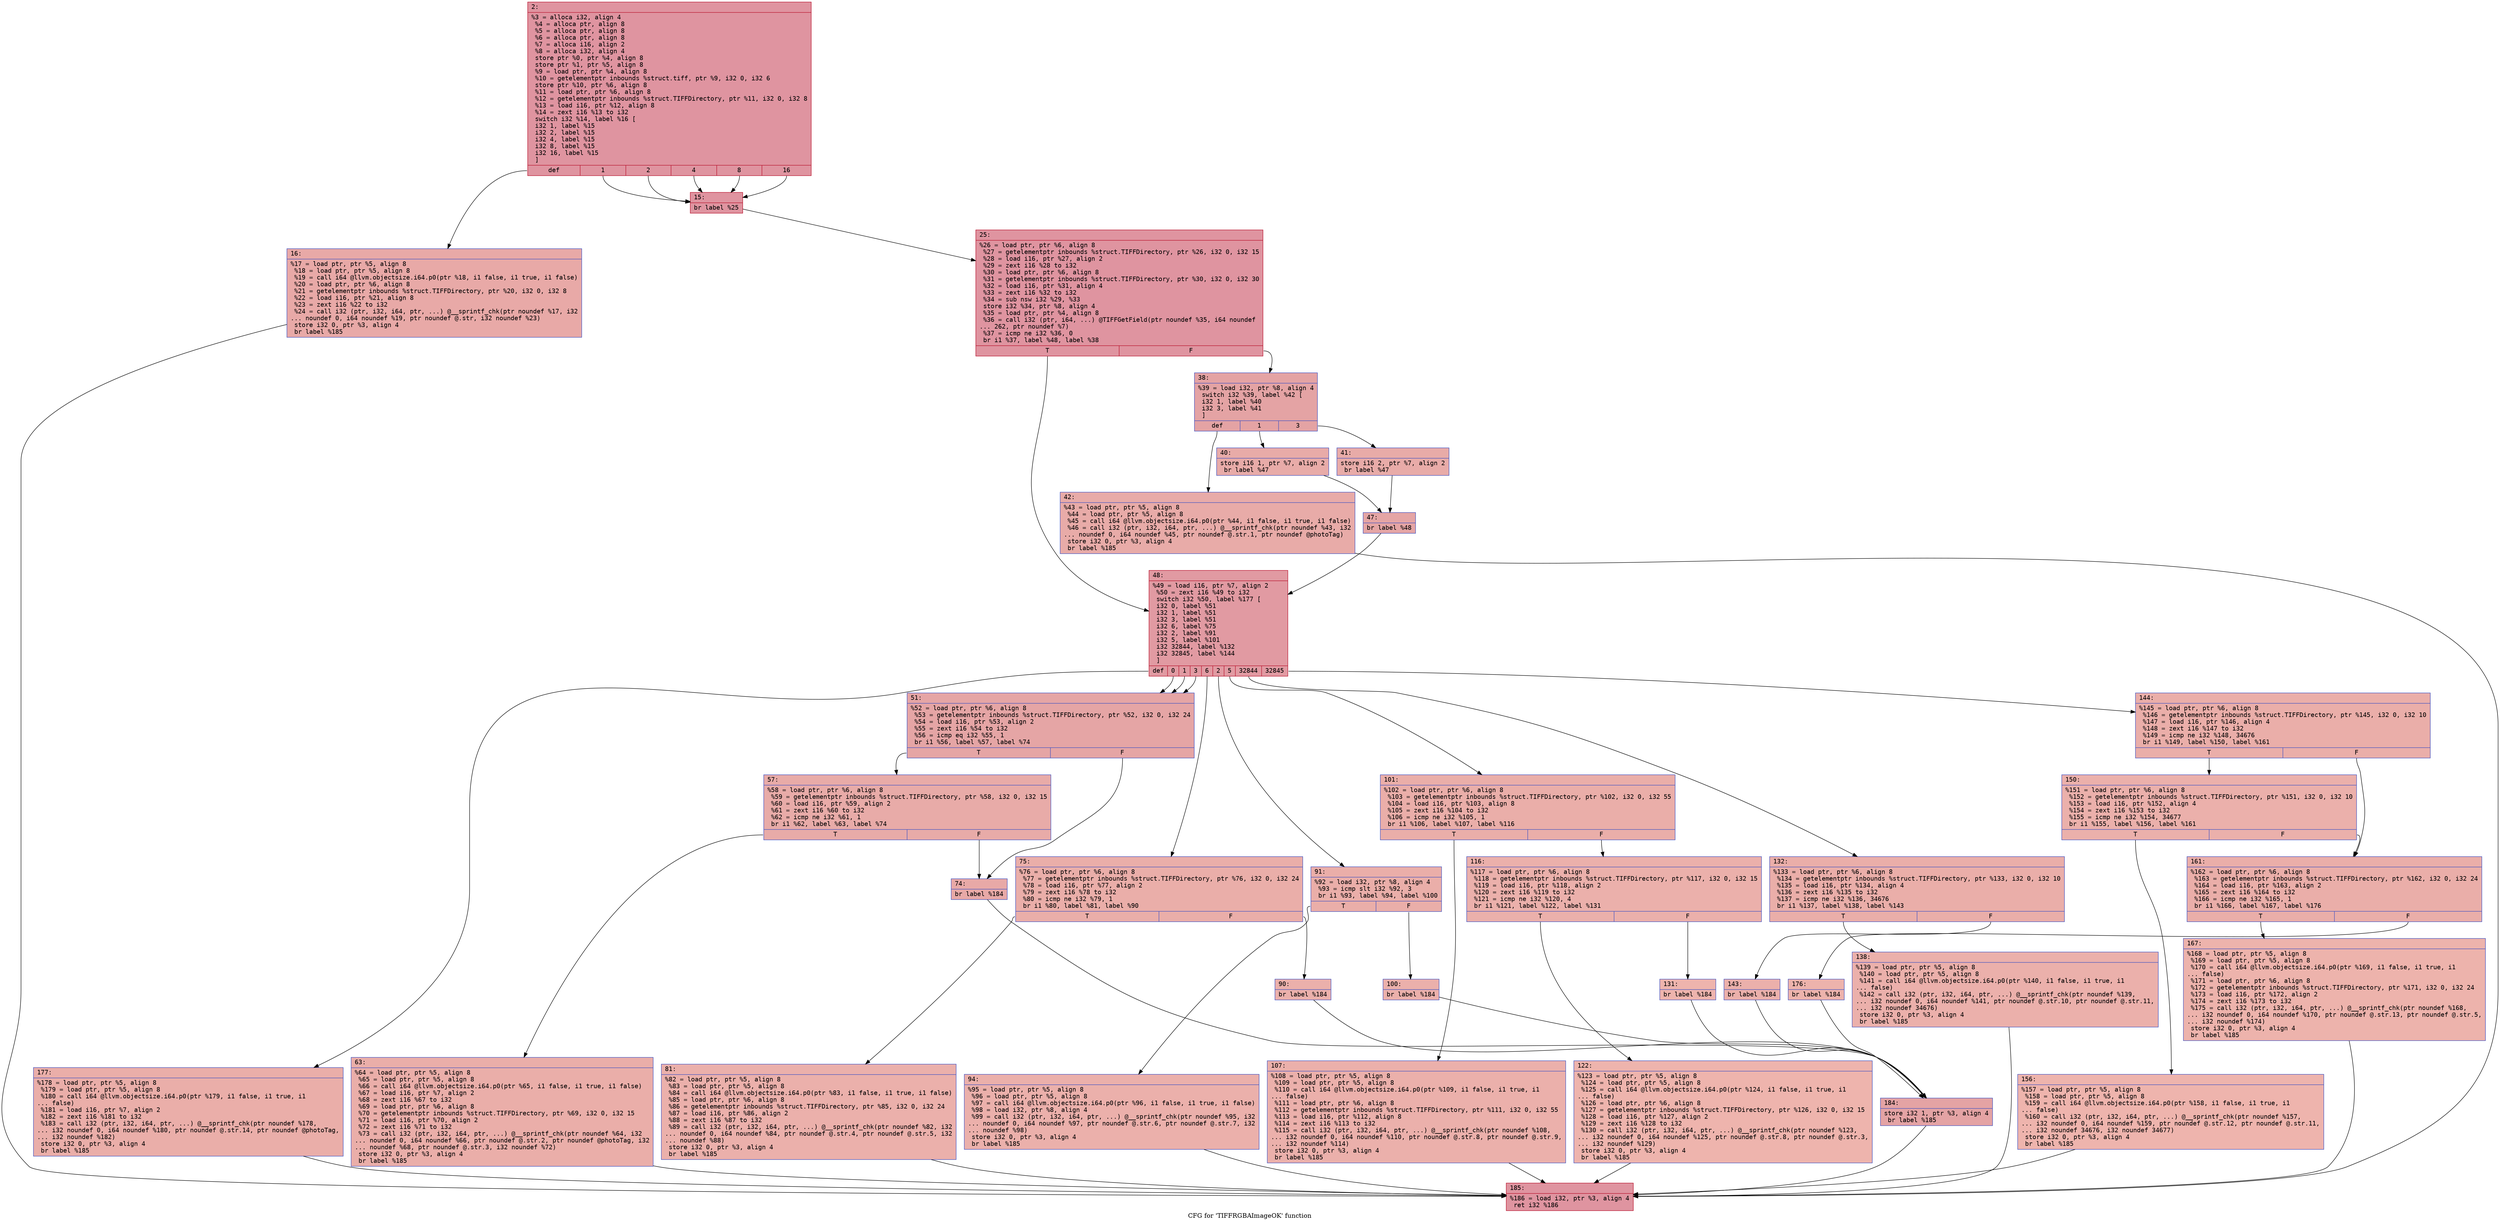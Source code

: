 digraph "CFG for 'TIFFRGBAImageOK' function" {
	label="CFG for 'TIFFRGBAImageOK' function";

	Node0x600002a36300 [shape=record,color="#b70d28ff", style=filled, fillcolor="#b70d2870" fontname="Courier",label="{2:\l|  %3 = alloca i32, align 4\l  %4 = alloca ptr, align 8\l  %5 = alloca ptr, align 8\l  %6 = alloca ptr, align 8\l  %7 = alloca i16, align 2\l  %8 = alloca i32, align 4\l  store ptr %0, ptr %4, align 8\l  store ptr %1, ptr %5, align 8\l  %9 = load ptr, ptr %4, align 8\l  %10 = getelementptr inbounds %struct.tiff, ptr %9, i32 0, i32 6\l  store ptr %10, ptr %6, align 8\l  %11 = load ptr, ptr %6, align 8\l  %12 = getelementptr inbounds %struct.TIFFDirectory, ptr %11, i32 0, i32 8\l  %13 = load i16, ptr %12, align 8\l  %14 = zext i16 %13 to i32\l  switch i32 %14, label %16 [\l    i32 1, label %15\l    i32 2, label %15\l    i32 4, label %15\l    i32 8, label %15\l    i32 16, label %15\l  ]\l|{<s0>def|<s1>1|<s2>2|<s3>4|<s4>8|<s5>16}}"];
	Node0x600002a36300:s0 -> Node0x600002a363a0[tooltip="2 -> 16\nProbability 16.67%" ];
	Node0x600002a36300:s1 -> Node0x600002a36350[tooltip="2 -> 15\nProbability 83.33%" ];
	Node0x600002a36300:s2 -> Node0x600002a36350[tooltip="2 -> 15\nProbability 83.33%" ];
	Node0x600002a36300:s3 -> Node0x600002a36350[tooltip="2 -> 15\nProbability 83.33%" ];
	Node0x600002a36300:s4 -> Node0x600002a36350[tooltip="2 -> 15\nProbability 83.33%" ];
	Node0x600002a36300:s5 -> Node0x600002a36350[tooltip="2 -> 15\nProbability 83.33%" ];
	Node0x600002a36350 [shape=record,color="#b70d28ff", style=filled, fillcolor="#b70d2870" fontname="Courier",label="{15:\l|  br label %25\l}"];
	Node0x600002a36350 -> Node0x600002a363f0[tooltip="15 -> 25\nProbability 100.00%" ];
	Node0x600002a363a0 [shape=record,color="#3d50c3ff", style=filled, fillcolor="#ca3b3770" fontname="Courier",label="{16:\l|  %17 = load ptr, ptr %5, align 8\l  %18 = load ptr, ptr %5, align 8\l  %19 = call i64 @llvm.objectsize.i64.p0(ptr %18, i1 false, i1 true, i1 false)\l  %20 = load ptr, ptr %6, align 8\l  %21 = getelementptr inbounds %struct.TIFFDirectory, ptr %20, i32 0, i32 8\l  %22 = load i16, ptr %21, align 8\l  %23 = zext i16 %22 to i32\l  %24 = call i32 (ptr, i32, i64, ptr, ...) @__sprintf_chk(ptr noundef %17, i32\l... noundef 0, i64 noundef %19, ptr noundef @.str, i32 noundef %23)\l  store i32 0, ptr %3, align 4\l  br label %185\l}"];
	Node0x600002a363a0 -> Node0x600002a36e40[tooltip="16 -> 185\nProbability 100.00%" ];
	Node0x600002a363f0 [shape=record,color="#b70d28ff", style=filled, fillcolor="#b70d2870" fontname="Courier",label="{25:\l|  %26 = load ptr, ptr %6, align 8\l  %27 = getelementptr inbounds %struct.TIFFDirectory, ptr %26, i32 0, i32 15\l  %28 = load i16, ptr %27, align 2\l  %29 = zext i16 %28 to i32\l  %30 = load ptr, ptr %6, align 8\l  %31 = getelementptr inbounds %struct.TIFFDirectory, ptr %30, i32 0, i32 30\l  %32 = load i16, ptr %31, align 4\l  %33 = zext i16 %32 to i32\l  %34 = sub nsw i32 %29, %33\l  store i32 %34, ptr %8, align 4\l  %35 = load ptr, ptr %4, align 8\l  %36 = call i32 (ptr, i64, ...) @TIFFGetField(ptr noundef %35, i64 noundef\l... 262, ptr noundef %7)\l  %37 = icmp ne i32 %36, 0\l  br i1 %37, label %48, label %38\l|{<s0>T|<s1>F}}"];
	Node0x600002a363f0:s0 -> Node0x600002a365d0[tooltip="25 -> 48\nProbability 62.50%" ];
	Node0x600002a363f0:s1 -> Node0x600002a36440[tooltip="25 -> 38\nProbability 37.50%" ];
	Node0x600002a36440 [shape=record,color="#3d50c3ff", style=filled, fillcolor="#c32e3170" fontname="Courier",label="{38:\l|  %39 = load i32, ptr %8, align 4\l  switch i32 %39, label %42 [\l    i32 1, label %40\l    i32 3, label %41\l  ]\l|{<s0>def|<s1>1|<s2>3}}"];
	Node0x600002a36440:s0 -> Node0x600002a36530[tooltip="38 -> 42\nProbability 33.33%" ];
	Node0x600002a36440:s1 -> Node0x600002a36490[tooltip="38 -> 40\nProbability 33.33%" ];
	Node0x600002a36440:s2 -> Node0x600002a364e0[tooltip="38 -> 41\nProbability 33.33%" ];
	Node0x600002a36490 [shape=record,color="#3d50c3ff", style=filled, fillcolor="#cc403a70" fontname="Courier",label="{40:\l|  store i16 1, ptr %7, align 2\l  br label %47\l}"];
	Node0x600002a36490 -> Node0x600002a36580[tooltip="40 -> 47\nProbability 100.00%" ];
	Node0x600002a364e0 [shape=record,color="#3d50c3ff", style=filled, fillcolor="#cc403a70" fontname="Courier",label="{41:\l|  store i16 2, ptr %7, align 2\l  br label %47\l}"];
	Node0x600002a364e0 -> Node0x600002a36580[tooltip="41 -> 47\nProbability 100.00%" ];
	Node0x600002a36530 [shape=record,color="#3d50c3ff", style=filled, fillcolor="#cc403a70" fontname="Courier",label="{42:\l|  %43 = load ptr, ptr %5, align 8\l  %44 = load ptr, ptr %5, align 8\l  %45 = call i64 @llvm.objectsize.i64.p0(ptr %44, i1 false, i1 true, i1 false)\l  %46 = call i32 (ptr, i32, i64, ptr, ...) @__sprintf_chk(ptr noundef %43, i32\l... noundef 0, i64 noundef %45, ptr noundef @.str.1, ptr noundef @photoTag)\l  store i32 0, ptr %3, align 4\l  br label %185\l}"];
	Node0x600002a36530 -> Node0x600002a36e40[tooltip="42 -> 185\nProbability 100.00%" ];
	Node0x600002a36580 [shape=record,color="#3d50c3ff", style=filled, fillcolor="#c5333470" fontname="Courier",label="{47:\l|  br label %48\l}"];
	Node0x600002a36580 -> Node0x600002a365d0[tooltip="47 -> 48\nProbability 100.00%" ];
	Node0x600002a365d0 [shape=record,color="#b70d28ff", style=filled, fillcolor="#bb1b2c70" fontname="Courier",label="{48:\l|  %49 = load i16, ptr %7, align 2\l  %50 = zext i16 %49 to i32\l  switch i32 %50, label %177 [\l    i32 0, label %51\l    i32 1, label %51\l    i32 3, label %51\l    i32 6, label %75\l    i32 2, label %91\l    i32 5, label %101\l    i32 32844, label %132\l    i32 32845, label %144\l  ]\l|{<s0>def|<s1>0|<s2>1|<s3>3|<s4>6|<s5>2|<s6>5|<s7>32844|<s8>32845}}"];
	Node0x600002a365d0:s0 -> Node0x600002a36da0[tooltip="48 -> 177\nProbability 11.11%" ];
	Node0x600002a365d0:s1 -> Node0x600002a36620[tooltip="48 -> 51\nProbability 33.33%" ];
	Node0x600002a365d0:s2 -> Node0x600002a36620[tooltip="48 -> 51\nProbability 33.33%" ];
	Node0x600002a365d0:s3 -> Node0x600002a36620[tooltip="48 -> 51\nProbability 33.33%" ];
	Node0x600002a365d0:s4 -> Node0x600002a36760[tooltip="48 -> 75\nProbability 11.11%" ];
	Node0x600002a365d0:s5 -> Node0x600002a36850[tooltip="48 -> 91\nProbability 11.11%" ];
	Node0x600002a365d0:s6 -> Node0x600002a36940[tooltip="48 -> 101\nProbability 11.11%" ];
	Node0x600002a365d0:s7 -> Node0x600002a36ad0[tooltip="48 -> 132\nProbability 11.11%" ];
	Node0x600002a365d0:s8 -> Node0x600002a36bc0[tooltip="48 -> 144\nProbability 11.11%" ];
	Node0x600002a36620 [shape=record,color="#3d50c3ff", style=filled, fillcolor="#c5333470" fontname="Courier",label="{51:\l|  %52 = load ptr, ptr %6, align 8\l  %53 = getelementptr inbounds %struct.TIFFDirectory, ptr %52, i32 0, i32 24\l  %54 = load i16, ptr %53, align 2\l  %55 = zext i16 %54 to i32\l  %56 = icmp eq i32 %55, 1\l  br i1 %56, label %57, label %74\l|{<s0>T|<s1>F}}"];
	Node0x600002a36620:s0 -> Node0x600002a36670[tooltip="51 -> 57\nProbability 50.00%" ];
	Node0x600002a36620:s1 -> Node0x600002a36710[tooltip="51 -> 74\nProbability 50.00%" ];
	Node0x600002a36670 [shape=record,color="#3d50c3ff", style=filled, fillcolor="#cc403a70" fontname="Courier",label="{57:\l|  %58 = load ptr, ptr %6, align 8\l  %59 = getelementptr inbounds %struct.TIFFDirectory, ptr %58, i32 0, i32 15\l  %60 = load i16, ptr %59, align 2\l  %61 = zext i16 %60 to i32\l  %62 = icmp ne i32 %61, 1\l  br i1 %62, label %63, label %74\l|{<s0>T|<s1>F}}"];
	Node0x600002a36670:s0 -> Node0x600002a366c0[tooltip="57 -> 63\nProbability 50.00%" ];
	Node0x600002a36670:s1 -> Node0x600002a36710[tooltip="57 -> 74\nProbability 50.00%" ];
	Node0x600002a366c0 [shape=record,color="#3d50c3ff", style=filled, fillcolor="#d0473d70" fontname="Courier",label="{63:\l|  %64 = load ptr, ptr %5, align 8\l  %65 = load ptr, ptr %5, align 8\l  %66 = call i64 @llvm.objectsize.i64.p0(ptr %65, i1 false, i1 true, i1 false)\l  %67 = load i16, ptr %7, align 2\l  %68 = zext i16 %67 to i32\l  %69 = load ptr, ptr %6, align 8\l  %70 = getelementptr inbounds %struct.TIFFDirectory, ptr %69, i32 0, i32 15\l  %71 = load i16, ptr %70, align 2\l  %72 = zext i16 %71 to i32\l  %73 = call i32 (ptr, i32, i64, ptr, ...) @__sprintf_chk(ptr noundef %64, i32\l... noundef 0, i64 noundef %66, ptr noundef @.str.2, ptr noundef @photoTag, i32\l... noundef %68, ptr noundef @.str.3, i32 noundef %72)\l  store i32 0, ptr %3, align 4\l  br label %185\l}"];
	Node0x600002a366c0 -> Node0x600002a36e40[tooltip="63 -> 185\nProbability 100.00%" ];
	Node0x600002a36710 [shape=record,color="#3d50c3ff", style=filled, fillcolor="#ca3b3770" fontname="Courier",label="{74:\l|  br label %184\l}"];
	Node0x600002a36710 -> Node0x600002a36df0[tooltip="74 -> 184\nProbability 100.00%" ];
	Node0x600002a36760 [shape=record,color="#3d50c3ff", style=filled, fillcolor="#d0473d70" fontname="Courier",label="{75:\l|  %76 = load ptr, ptr %6, align 8\l  %77 = getelementptr inbounds %struct.TIFFDirectory, ptr %76, i32 0, i32 24\l  %78 = load i16, ptr %77, align 2\l  %79 = zext i16 %78 to i32\l  %80 = icmp ne i32 %79, 1\l  br i1 %80, label %81, label %90\l|{<s0>T|<s1>F}}"];
	Node0x600002a36760:s0 -> Node0x600002a367b0[tooltip="75 -> 81\nProbability 50.00%" ];
	Node0x600002a36760:s1 -> Node0x600002a36800[tooltip="75 -> 90\nProbability 50.00%" ];
	Node0x600002a367b0 [shape=record,color="#3d50c3ff", style=filled, fillcolor="#d24b4070" fontname="Courier",label="{81:\l|  %82 = load ptr, ptr %5, align 8\l  %83 = load ptr, ptr %5, align 8\l  %84 = call i64 @llvm.objectsize.i64.p0(ptr %83, i1 false, i1 true, i1 false)\l  %85 = load ptr, ptr %6, align 8\l  %86 = getelementptr inbounds %struct.TIFFDirectory, ptr %85, i32 0, i32 24\l  %87 = load i16, ptr %86, align 2\l  %88 = zext i16 %87 to i32\l  %89 = call i32 (ptr, i32, i64, ptr, ...) @__sprintf_chk(ptr noundef %82, i32\l... noundef 0, i64 noundef %84, ptr noundef @.str.4, ptr noundef @.str.5, i32\l... noundef %88)\l  store i32 0, ptr %3, align 4\l  br label %185\l}"];
	Node0x600002a367b0 -> Node0x600002a36e40[tooltip="81 -> 185\nProbability 100.00%" ];
	Node0x600002a36800 [shape=record,color="#3d50c3ff", style=filled, fillcolor="#d24b4070" fontname="Courier",label="{90:\l|  br label %184\l}"];
	Node0x600002a36800 -> Node0x600002a36df0[tooltip="90 -> 184\nProbability 100.00%" ];
	Node0x600002a36850 [shape=record,color="#3d50c3ff", style=filled, fillcolor="#d0473d70" fontname="Courier",label="{91:\l|  %92 = load i32, ptr %8, align 4\l  %93 = icmp slt i32 %92, 3\l  br i1 %93, label %94, label %100\l|{<s0>T|<s1>F}}"];
	Node0x600002a36850:s0 -> Node0x600002a368a0[tooltip="91 -> 94\nProbability 50.00%" ];
	Node0x600002a36850:s1 -> Node0x600002a368f0[tooltip="91 -> 100\nProbability 50.00%" ];
	Node0x600002a368a0 [shape=record,color="#3d50c3ff", style=filled, fillcolor="#d24b4070" fontname="Courier",label="{94:\l|  %95 = load ptr, ptr %5, align 8\l  %96 = load ptr, ptr %5, align 8\l  %97 = call i64 @llvm.objectsize.i64.p0(ptr %96, i1 false, i1 true, i1 false)\l  %98 = load i32, ptr %8, align 4\l  %99 = call i32 (ptr, i32, i64, ptr, ...) @__sprintf_chk(ptr noundef %95, i32\l... noundef 0, i64 noundef %97, ptr noundef @.str.6, ptr noundef @.str.7, i32\l... noundef %98)\l  store i32 0, ptr %3, align 4\l  br label %185\l}"];
	Node0x600002a368a0 -> Node0x600002a36e40[tooltip="94 -> 185\nProbability 100.00%" ];
	Node0x600002a368f0 [shape=record,color="#3d50c3ff", style=filled, fillcolor="#d24b4070" fontname="Courier",label="{100:\l|  br label %184\l}"];
	Node0x600002a368f0 -> Node0x600002a36df0[tooltip="100 -> 184\nProbability 100.00%" ];
	Node0x600002a36940 [shape=record,color="#3d50c3ff", style=filled, fillcolor="#d0473d70" fontname="Courier",label="{101:\l|  %102 = load ptr, ptr %6, align 8\l  %103 = getelementptr inbounds %struct.TIFFDirectory, ptr %102, i32 0, i32 55\l  %104 = load i16, ptr %103, align 8\l  %105 = zext i16 %104 to i32\l  %106 = icmp ne i32 %105, 1\l  br i1 %106, label %107, label %116\l|{<s0>T|<s1>F}}"];
	Node0x600002a36940:s0 -> Node0x600002a36990[tooltip="101 -> 107\nProbability 50.00%" ];
	Node0x600002a36940:s1 -> Node0x600002a369e0[tooltip="101 -> 116\nProbability 50.00%" ];
	Node0x600002a36990 [shape=record,color="#3d50c3ff", style=filled, fillcolor="#d24b4070" fontname="Courier",label="{107:\l|  %108 = load ptr, ptr %5, align 8\l  %109 = load ptr, ptr %5, align 8\l  %110 = call i64 @llvm.objectsize.i64.p0(ptr %109, i1 false, i1 true, i1\l... false)\l  %111 = load ptr, ptr %6, align 8\l  %112 = getelementptr inbounds %struct.TIFFDirectory, ptr %111, i32 0, i32 55\l  %113 = load i16, ptr %112, align 8\l  %114 = zext i16 %113 to i32\l  %115 = call i32 (ptr, i32, i64, ptr, ...) @__sprintf_chk(ptr noundef %108,\l... i32 noundef 0, i64 noundef %110, ptr noundef @.str.8, ptr noundef @.str.9,\l... i32 noundef %114)\l  store i32 0, ptr %3, align 4\l  br label %185\l}"];
	Node0x600002a36990 -> Node0x600002a36e40[tooltip="107 -> 185\nProbability 100.00%" ];
	Node0x600002a369e0 [shape=record,color="#3d50c3ff", style=filled, fillcolor="#d24b4070" fontname="Courier",label="{116:\l|  %117 = load ptr, ptr %6, align 8\l  %118 = getelementptr inbounds %struct.TIFFDirectory, ptr %117, i32 0, i32 15\l  %119 = load i16, ptr %118, align 2\l  %120 = zext i16 %119 to i32\l  %121 = icmp ne i32 %120, 4\l  br i1 %121, label %122, label %131\l|{<s0>T|<s1>F}}"];
	Node0x600002a369e0:s0 -> Node0x600002a36a30[tooltip="116 -> 122\nProbability 50.00%" ];
	Node0x600002a369e0:s1 -> Node0x600002a36a80[tooltip="116 -> 131\nProbability 50.00%" ];
	Node0x600002a36a30 [shape=record,color="#3d50c3ff", style=filled, fillcolor="#d8564670" fontname="Courier",label="{122:\l|  %123 = load ptr, ptr %5, align 8\l  %124 = load ptr, ptr %5, align 8\l  %125 = call i64 @llvm.objectsize.i64.p0(ptr %124, i1 false, i1 true, i1\l... false)\l  %126 = load ptr, ptr %6, align 8\l  %127 = getelementptr inbounds %struct.TIFFDirectory, ptr %126, i32 0, i32 15\l  %128 = load i16, ptr %127, align 2\l  %129 = zext i16 %128 to i32\l  %130 = call i32 (ptr, i32, i64, ptr, ...) @__sprintf_chk(ptr noundef %123,\l... i32 noundef 0, i64 noundef %125, ptr noundef @.str.8, ptr noundef @.str.3,\l... i32 noundef %129)\l  store i32 0, ptr %3, align 4\l  br label %185\l}"];
	Node0x600002a36a30 -> Node0x600002a36e40[tooltip="122 -> 185\nProbability 100.00%" ];
	Node0x600002a36a80 [shape=record,color="#3d50c3ff", style=filled, fillcolor="#d8564670" fontname="Courier",label="{131:\l|  br label %184\l}"];
	Node0x600002a36a80 -> Node0x600002a36df0[tooltip="131 -> 184\nProbability 100.00%" ];
	Node0x600002a36ad0 [shape=record,color="#3d50c3ff", style=filled, fillcolor="#d0473d70" fontname="Courier",label="{132:\l|  %133 = load ptr, ptr %6, align 8\l  %134 = getelementptr inbounds %struct.TIFFDirectory, ptr %133, i32 0, i32 10\l  %135 = load i16, ptr %134, align 4\l  %136 = zext i16 %135 to i32\l  %137 = icmp ne i32 %136, 34676\l  br i1 %137, label %138, label %143\l|{<s0>T|<s1>F}}"];
	Node0x600002a36ad0:s0 -> Node0x600002a36b20[tooltip="132 -> 138\nProbability 50.00%" ];
	Node0x600002a36ad0:s1 -> Node0x600002a36b70[tooltip="132 -> 143\nProbability 50.00%" ];
	Node0x600002a36b20 [shape=record,color="#3d50c3ff", style=filled, fillcolor="#d24b4070" fontname="Courier",label="{138:\l|  %139 = load ptr, ptr %5, align 8\l  %140 = load ptr, ptr %5, align 8\l  %141 = call i64 @llvm.objectsize.i64.p0(ptr %140, i1 false, i1 true, i1\l... false)\l  %142 = call i32 (ptr, i32, i64, ptr, ...) @__sprintf_chk(ptr noundef %139,\l... i32 noundef 0, i64 noundef %141, ptr noundef @.str.10, ptr noundef @.str.11,\l... i32 noundef 34676)\l  store i32 0, ptr %3, align 4\l  br label %185\l}"];
	Node0x600002a36b20 -> Node0x600002a36e40[tooltip="138 -> 185\nProbability 100.00%" ];
	Node0x600002a36b70 [shape=record,color="#3d50c3ff", style=filled, fillcolor="#d24b4070" fontname="Courier",label="{143:\l|  br label %184\l}"];
	Node0x600002a36b70 -> Node0x600002a36df0[tooltip="143 -> 184\nProbability 100.00%" ];
	Node0x600002a36bc0 [shape=record,color="#3d50c3ff", style=filled, fillcolor="#d0473d70" fontname="Courier",label="{144:\l|  %145 = load ptr, ptr %6, align 8\l  %146 = getelementptr inbounds %struct.TIFFDirectory, ptr %145, i32 0, i32 10\l  %147 = load i16, ptr %146, align 4\l  %148 = zext i16 %147 to i32\l  %149 = icmp ne i32 %148, 34676\l  br i1 %149, label %150, label %161\l|{<s0>T|<s1>F}}"];
	Node0x600002a36bc0:s0 -> Node0x600002a36c10[tooltip="144 -> 150\nProbability 50.00%" ];
	Node0x600002a36bc0:s1 -> Node0x600002a36cb0[tooltip="144 -> 161\nProbability 50.00%" ];
	Node0x600002a36c10 [shape=record,color="#3d50c3ff", style=filled, fillcolor="#d24b4070" fontname="Courier",label="{150:\l|  %151 = load ptr, ptr %6, align 8\l  %152 = getelementptr inbounds %struct.TIFFDirectory, ptr %151, i32 0, i32 10\l  %153 = load i16, ptr %152, align 4\l  %154 = zext i16 %153 to i32\l  %155 = icmp ne i32 %154, 34677\l  br i1 %155, label %156, label %161\l|{<s0>T|<s1>F}}"];
	Node0x600002a36c10:s0 -> Node0x600002a36c60[tooltip="150 -> 156\nProbability 50.00%" ];
	Node0x600002a36c10:s1 -> Node0x600002a36cb0[tooltip="150 -> 161\nProbability 50.00%" ];
	Node0x600002a36c60 [shape=record,color="#3d50c3ff", style=filled, fillcolor="#d8564670" fontname="Courier",label="{156:\l|  %157 = load ptr, ptr %5, align 8\l  %158 = load ptr, ptr %5, align 8\l  %159 = call i64 @llvm.objectsize.i64.p0(ptr %158, i1 false, i1 true, i1\l... false)\l  %160 = call i32 (ptr, i32, i64, ptr, ...) @__sprintf_chk(ptr noundef %157,\l... i32 noundef 0, i64 noundef %159, ptr noundef @.str.12, ptr noundef @.str.11,\l... i32 noundef 34676, i32 noundef 34677)\l  store i32 0, ptr %3, align 4\l  br label %185\l}"];
	Node0x600002a36c60 -> Node0x600002a36e40[tooltip="156 -> 185\nProbability 100.00%" ];
	Node0x600002a36cb0 [shape=record,color="#3d50c3ff", style=filled, fillcolor="#d0473d70" fontname="Courier",label="{161:\l|  %162 = load ptr, ptr %6, align 8\l  %163 = getelementptr inbounds %struct.TIFFDirectory, ptr %162, i32 0, i32 24\l  %164 = load i16, ptr %163, align 2\l  %165 = zext i16 %164 to i32\l  %166 = icmp ne i32 %165, 1\l  br i1 %166, label %167, label %176\l|{<s0>T|<s1>F}}"];
	Node0x600002a36cb0:s0 -> Node0x600002a36d00[tooltip="161 -> 167\nProbability 50.00%" ];
	Node0x600002a36cb0:s1 -> Node0x600002a36d50[tooltip="161 -> 176\nProbability 50.00%" ];
	Node0x600002a36d00 [shape=record,color="#3d50c3ff", style=filled, fillcolor="#d6524470" fontname="Courier",label="{167:\l|  %168 = load ptr, ptr %5, align 8\l  %169 = load ptr, ptr %5, align 8\l  %170 = call i64 @llvm.objectsize.i64.p0(ptr %169, i1 false, i1 true, i1\l... false)\l  %171 = load ptr, ptr %6, align 8\l  %172 = getelementptr inbounds %struct.TIFFDirectory, ptr %171, i32 0, i32 24\l  %173 = load i16, ptr %172, align 2\l  %174 = zext i16 %173 to i32\l  %175 = call i32 (ptr, i32, i64, ptr, ...) @__sprintf_chk(ptr noundef %168,\l... i32 noundef 0, i64 noundef %170, ptr noundef @.str.13, ptr noundef @.str.5,\l... i32 noundef %174)\l  store i32 0, ptr %3, align 4\l  br label %185\l}"];
	Node0x600002a36d00 -> Node0x600002a36e40[tooltip="167 -> 185\nProbability 100.00%" ];
	Node0x600002a36d50 [shape=record,color="#3d50c3ff", style=filled, fillcolor="#d6524470" fontname="Courier",label="{176:\l|  br label %184\l}"];
	Node0x600002a36d50 -> Node0x600002a36df0[tooltip="176 -> 184\nProbability 100.00%" ];
	Node0x600002a36da0 [shape=record,color="#3d50c3ff", style=filled, fillcolor="#d0473d70" fontname="Courier",label="{177:\l|  %178 = load ptr, ptr %5, align 8\l  %179 = load ptr, ptr %5, align 8\l  %180 = call i64 @llvm.objectsize.i64.p0(ptr %179, i1 false, i1 true, i1\l... false)\l  %181 = load i16, ptr %7, align 2\l  %182 = zext i16 %181 to i32\l  %183 = call i32 (ptr, i32, i64, ptr, ...) @__sprintf_chk(ptr noundef %178,\l... i32 noundef 0, i64 noundef %180, ptr noundef @.str.14, ptr noundef @photoTag,\l... i32 noundef %182)\l  store i32 0, ptr %3, align 4\l  br label %185\l}"];
	Node0x600002a36da0 -> Node0x600002a36e40[tooltip="177 -> 185\nProbability 100.00%" ];
	Node0x600002a36df0 [shape=record,color="#3d50c3ff", style=filled, fillcolor="#c32e3170" fontname="Courier",label="{184:\l|  store i32 1, ptr %3, align 4\l  br label %185\l}"];
	Node0x600002a36df0 -> Node0x600002a36e40[tooltip="184 -> 185\nProbability 100.00%" ];
	Node0x600002a36e40 [shape=record,color="#b70d28ff", style=filled, fillcolor="#b70d2870" fontname="Courier",label="{185:\l|  %186 = load i32, ptr %3, align 4\l  ret i32 %186\l}"];
}
